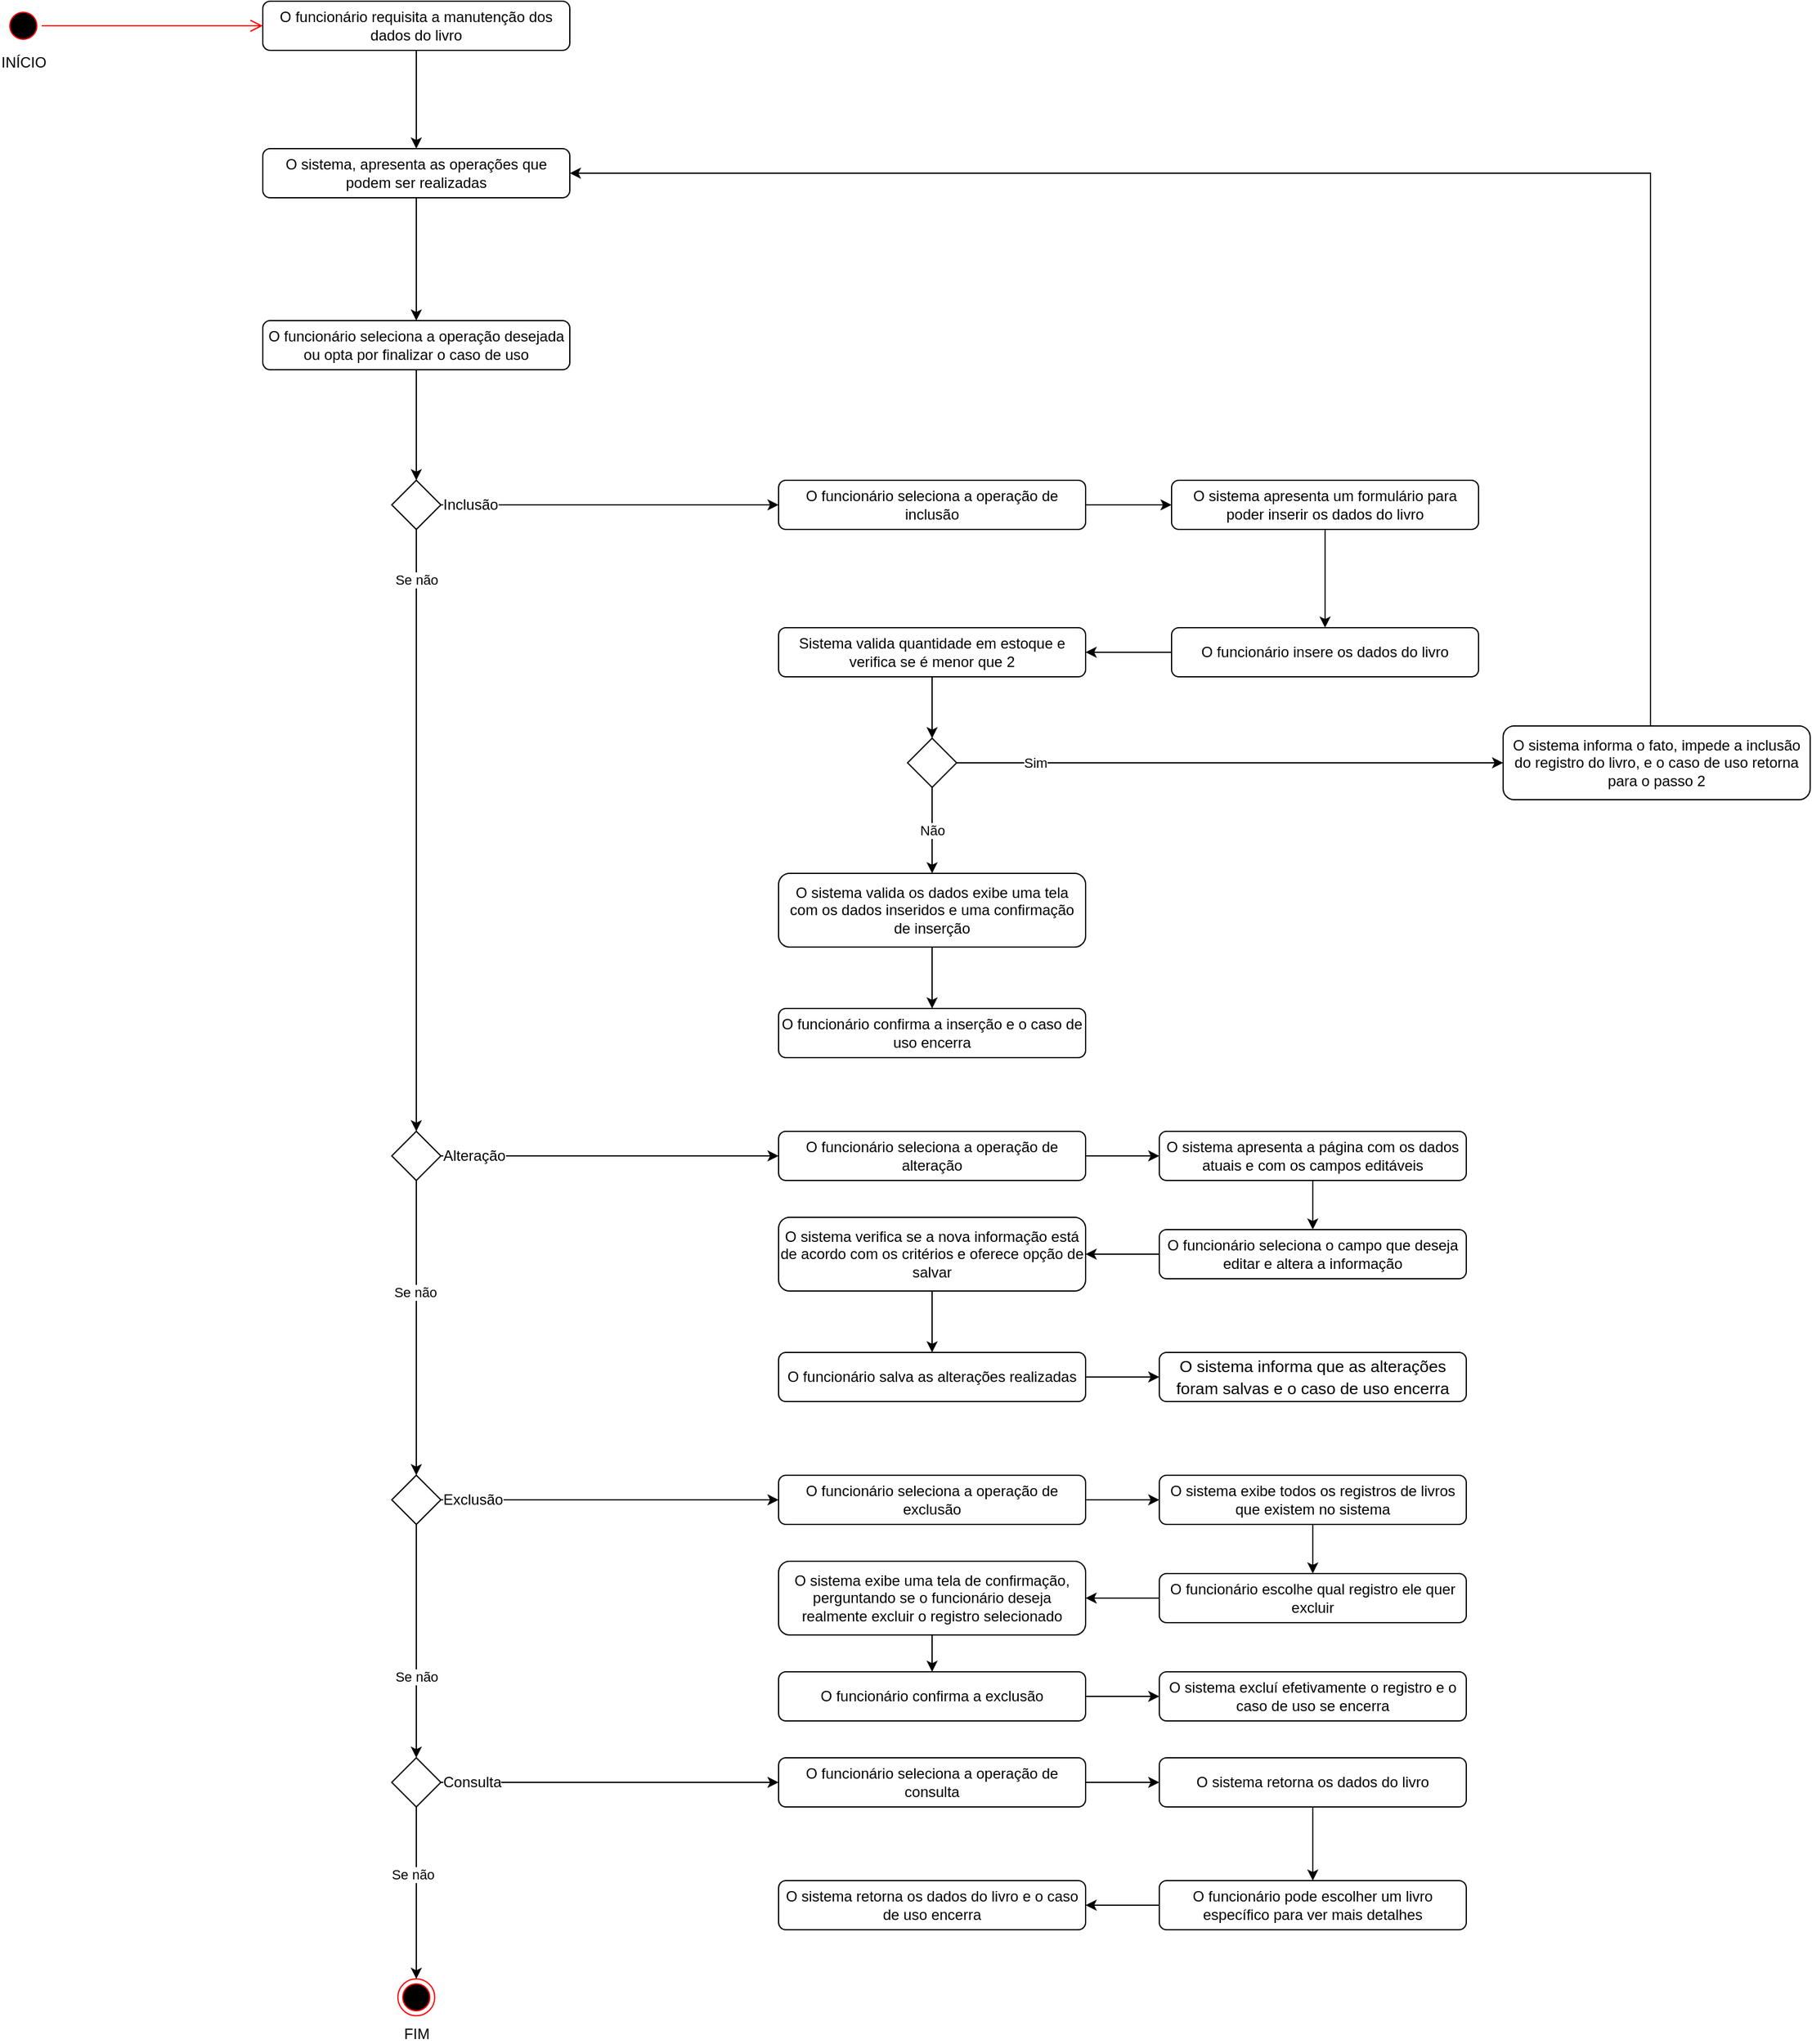 <mxfile version="21.2.1" type="github">
  <diagram name="Página-1" id="4z89tsGptPQQodIInoYD">
    <mxGraphModel dx="6072" dy="795" grid="1" gridSize="10" guides="1" tooltips="1" connect="1" arrows="1" fold="1" page="1" pageScale="1" pageWidth="300" pageHeight="1400" math="0" shadow="0">
      <root>
        <mxCell id="0" />
        <mxCell id="1" parent="0" />
        <mxCell id="QMWMNx0dkZ8oT64IAFHo-1" value="INÍCIO" style="ellipse;html=1;shape=startState;fillColor=#000000;strokeColor=#ff0000;labelPosition=center;verticalLabelPosition=bottom;align=center;verticalAlign=middle;" parent="1" vertex="1">
          <mxGeometry x="-4400" y="45" width="30" height="30" as="geometry" />
        </mxCell>
        <mxCell id="QMWMNx0dkZ8oT64IAFHo-2" value="" style="edgeStyle=orthogonalEdgeStyle;html=1;verticalAlign=middle;endArrow=open;endSize=8;strokeColor=#ff0000;rounded=0;entryX=0;entryY=0.5;entryDx=0;entryDy=0;align=center;" parent="1" source="QMWMNx0dkZ8oT64IAFHo-1" target="QMWMNx0dkZ8oT64IAFHo-6" edge="1">
          <mxGeometry relative="1" as="geometry">
            <mxPoint x="-4354" y="155" as="targetPoint" />
          </mxGeometry>
        </mxCell>
        <mxCell id="XqJy5FtLw2MlF9qePq-H-62" value="" style="edgeStyle=orthogonalEdgeStyle;rounded=0;orthogonalLoop=1;jettySize=auto;html=1;verticalAlign=middle;align=center;" parent="1" source="QMWMNx0dkZ8oT64IAFHo-6" target="XqJy5FtLw2MlF9qePq-H-61" edge="1">
          <mxGeometry relative="1" as="geometry" />
        </mxCell>
        <mxCell id="QMWMNx0dkZ8oT64IAFHo-6" value="O funcionário requisita a manutenção dos dados do livro" style="rounded=1;whiteSpace=wrap;html=1;verticalAlign=middle;align=center;" parent="1" vertex="1">
          <mxGeometry x="-4190" y="40" width="250" height="40" as="geometry" />
        </mxCell>
        <mxCell id="WaPwTOEv9a5wO2OzgBdM-6" value="" style="edgeStyle=orthogonalEdgeStyle;rounded=0;orthogonalLoop=1;jettySize=auto;html=1;" parent="1" source="QMWMNx0dkZ8oT64IAFHo-7" target="WaPwTOEv9a5wO2OzgBdM-9" edge="1">
          <mxGeometry relative="1" as="geometry">
            <mxPoint x="-4064" y="390" as="targetPoint" />
          </mxGeometry>
        </mxCell>
        <mxCell id="QMWMNx0dkZ8oT64IAFHo-7" value="O funcionário seleciona a operação desejada ou opta por finalizar o caso de uso" style="rounded=1;whiteSpace=wrap;html=1;verticalAlign=middle;align=center;" parent="1" vertex="1">
          <mxGeometry x="-4190" y="300" width="250" height="40" as="geometry" />
        </mxCell>
        <mxCell id="XqJy5FtLw2MlF9qePq-H-10" value="&lt;div&gt;FIM&lt;/div&gt;" style="ellipse;html=1;shape=endState;fillColor=#000000;strokeColor=#ff0000;align=center;verticalAlign=middle;labelPosition=center;verticalLabelPosition=bottom;" parent="1" vertex="1">
          <mxGeometry x="-4080" y="1650" width="30" height="30" as="geometry" />
        </mxCell>
        <mxCell id="jQgZSz52BUAX0XVgqDSo-1" style="edgeStyle=orthogonalEdgeStyle;rounded=0;orthogonalLoop=1;jettySize=auto;html=1;verticalAlign=middle;align=center;" parent="1" source="XqJy5FtLw2MlF9qePq-H-61" target="QMWMNx0dkZ8oT64IAFHo-7" edge="1">
          <mxGeometry relative="1" as="geometry" />
        </mxCell>
        <mxCell id="XqJy5FtLw2MlF9qePq-H-61" value="&lt;div&gt;O sistema, apresenta as operações que podem ser realizadas&lt;/div&gt;" style="rounded=1;whiteSpace=wrap;html=1;verticalAlign=middle;align=center;" parent="1" vertex="1">
          <mxGeometry x="-4190" y="160" width="250" height="40" as="geometry" />
        </mxCell>
        <mxCell id="WaPwTOEv9a5wO2OzgBdM-23" style="edgeStyle=orthogonalEdgeStyle;rounded=0;orthogonalLoop=1;jettySize=auto;html=1;" parent="1" source="XqJy5FtLw2MlF9qePq-H-68" target="-YIbKwoVMx-tm1696TCW-7" edge="1">
          <mxGeometry relative="1" as="geometry" />
        </mxCell>
        <mxCell id="XqJy5FtLw2MlF9qePq-H-68" value="O funcionário seleciona a operação de inclusão" style="rounded=1;whiteSpace=wrap;html=1;verticalAlign=middle;align=center;" parent="1" vertex="1">
          <mxGeometry x="-3770" y="430" width="250" height="40" as="geometry" />
        </mxCell>
        <mxCell id="WaPwTOEv9a5wO2OzgBdM-24" style="edgeStyle=orthogonalEdgeStyle;rounded=0;orthogonalLoop=1;jettySize=auto;html=1;" parent="1" source="-YIbKwoVMx-tm1696TCW-7" target="-YIbKwoVMx-tm1696TCW-9" edge="1">
          <mxGeometry relative="1" as="geometry" />
        </mxCell>
        <mxCell id="-YIbKwoVMx-tm1696TCW-7" value="O sistema apresenta um formulário para poder inserir os dados do livro " style="rounded=1;whiteSpace=wrap;html=1;verticalAlign=middle;align=center;" parent="1" vertex="1">
          <mxGeometry x="-3450" y="430" width="250" height="40" as="geometry" />
        </mxCell>
        <mxCell id="WaPwTOEv9a5wO2OzgBdM-25" style="edgeStyle=orthogonalEdgeStyle;rounded=0;orthogonalLoop=1;jettySize=auto;html=1;entryX=1;entryY=0.5;entryDx=0;entryDy=0;" parent="1" source="-YIbKwoVMx-tm1696TCW-9" target="jQgZSz52BUAX0XVgqDSo-54" edge="1">
          <mxGeometry relative="1" as="geometry" />
        </mxCell>
        <mxCell id="-YIbKwoVMx-tm1696TCW-9" value="O funcionário insere os dados do livro" style="rounded=1;whiteSpace=wrap;html=1;verticalAlign=middle;align=center;" parent="1" vertex="1">
          <mxGeometry x="-3450" y="550" width="250" height="40" as="geometry" />
        </mxCell>
        <mxCell id="-YIbKwoVMx-tm1696TCW-14" value="" style="edgeStyle=orthogonalEdgeStyle;rounded=0;orthogonalLoop=1;jettySize=auto;html=1;verticalAlign=middle;align=center;" parent="1" source="-YIbKwoVMx-tm1696TCW-11" target="-YIbKwoVMx-tm1696TCW-13" edge="1">
          <mxGeometry relative="1" as="geometry" />
        </mxCell>
        <mxCell id="-YIbKwoVMx-tm1696TCW-11" value="O sistema valida os dados exibe uma tela com os dados inseridos e uma confirmação de inserção" style="rounded=1;whiteSpace=wrap;html=1;verticalAlign=middle;align=center;" parent="1" vertex="1">
          <mxGeometry x="-3770" y="750" width="250" height="60" as="geometry" />
        </mxCell>
        <mxCell id="-YIbKwoVMx-tm1696TCW-13" value="O funcionário confirma a inserção e o caso de uso encerra" style="rounded=1;whiteSpace=wrap;html=1;verticalAlign=middle;align=center;" parent="1" vertex="1">
          <mxGeometry x="-3770" y="860" width="250" height="40" as="geometry" />
        </mxCell>
        <mxCell id="WaPwTOEv9a5wO2OzgBdM-20" style="edgeStyle=orthogonalEdgeStyle;rounded=0;orthogonalLoop=1;jettySize=auto;html=1;" parent="1" source="jQgZSz52BUAX0XVgqDSo-3" target="jQgZSz52BUAX0XVgqDSo-7" edge="1">
          <mxGeometry relative="1" as="geometry" />
        </mxCell>
        <mxCell id="WaPwTOEv9a5wO2OzgBdM-22" style="edgeStyle=orthogonalEdgeStyle;rounded=0;orthogonalLoop=1;jettySize=auto;html=1;" parent="1" source="jQgZSz52BUAX0XVgqDSo-3" target="WaPwTOEv9a5wO2OzgBdM-21" edge="1">
          <mxGeometry relative="1" as="geometry" />
        </mxCell>
        <mxCell id="WaPwTOEv9a5wO2OzgBdM-84" value="Se não" style="edgeLabel;html=1;align=center;verticalAlign=middle;resizable=0;points=[];" parent="WaPwTOEv9a5wO2OzgBdM-22" vertex="1" connectable="0">
          <mxGeometry x="-0.242" y="-1" relative="1" as="geometry">
            <mxPoint as="offset" />
          </mxGeometry>
        </mxCell>
        <mxCell id="jQgZSz52BUAX0XVgqDSo-3" value="Alteração" style="rhombus;whiteSpace=wrap;html=1;labelPosition=right;verticalLabelPosition=middle;align=left;verticalAlign=middle;labelBackgroundColor=default;" parent="1" vertex="1">
          <mxGeometry x="-4085" y="960" width="40" height="40" as="geometry" />
        </mxCell>
        <mxCell id="WaPwTOEv9a5wO2OzgBdM-36" style="edgeStyle=orthogonalEdgeStyle;rounded=0;orthogonalLoop=1;jettySize=auto;html=1;" parent="1" source="jQgZSz52BUAX0XVgqDSo-7" target="jQgZSz52BUAX0XVgqDSo-10" edge="1">
          <mxGeometry relative="1" as="geometry" />
        </mxCell>
        <mxCell id="jQgZSz52BUAX0XVgqDSo-7" value="O funcionário seleciona a operação de alteração" style="rounded=1;whiteSpace=wrap;html=1;verticalAlign=middle;align=center;" parent="1" vertex="1">
          <mxGeometry x="-3770" y="960" width="250" height="40" as="geometry" />
        </mxCell>
        <mxCell id="WaPwTOEv9a5wO2OzgBdM-37" style="edgeStyle=orthogonalEdgeStyle;rounded=0;orthogonalLoop=1;jettySize=auto;html=1;" parent="1" source="jQgZSz52BUAX0XVgqDSo-10" target="jQgZSz52BUAX0XVgqDSo-12" edge="1">
          <mxGeometry relative="1" as="geometry" />
        </mxCell>
        <mxCell id="jQgZSz52BUAX0XVgqDSo-10" value="O sistema apresenta a página com os dados atuais e com os campos editáveis" style="rounded=1;whiteSpace=wrap;html=1;verticalAlign=middle;align=center;" parent="1" vertex="1">
          <mxGeometry x="-3460" y="960" width="250" height="40" as="geometry" />
        </mxCell>
        <mxCell id="WaPwTOEv9a5wO2OzgBdM-38" style="edgeStyle=orthogonalEdgeStyle;rounded=0;orthogonalLoop=1;jettySize=auto;html=1;" parent="1" source="jQgZSz52BUAX0XVgqDSo-12" target="jQgZSz52BUAX0XVgqDSo-14" edge="1">
          <mxGeometry relative="1" as="geometry" />
        </mxCell>
        <mxCell id="jQgZSz52BUAX0XVgqDSo-12" value="O funcionário seleciona o campo que deseja editar e altera a informação" style="rounded=1;whiteSpace=wrap;html=1;verticalAlign=middle;align=center;" parent="1" vertex="1">
          <mxGeometry x="-3460" y="1040" width="250" height="40" as="geometry" />
        </mxCell>
        <mxCell id="WaPwTOEv9a5wO2OzgBdM-39" style="edgeStyle=orthogonalEdgeStyle;rounded=0;orthogonalLoop=1;jettySize=auto;html=1;entryX=0.5;entryY=0;entryDx=0;entryDy=0;" parent="1" source="jQgZSz52BUAX0XVgqDSo-14" target="jQgZSz52BUAX0XVgqDSo-16" edge="1">
          <mxGeometry relative="1" as="geometry" />
        </mxCell>
        <mxCell id="jQgZSz52BUAX0XVgqDSo-14" value="O sistema verifica se a nova informação está de acordo com os critérios e oferece opção de salvar" style="rounded=1;whiteSpace=wrap;html=1;verticalAlign=middle;align=center;" parent="1" vertex="1">
          <mxGeometry x="-3770" y="1030" width="250" height="60" as="geometry" />
        </mxCell>
        <mxCell id="WaPwTOEv9a5wO2OzgBdM-40" style="edgeStyle=orthogonalEdgeStyle;rounded=0;orthogonalLoop=1;jettySize=auto;html=1;" parent="1" source="jQgZSz52BUAX0XVgqDSo-16" target="jQgZSz52BUAX0XVgqDSo-18" edge="1">
          <mxGeometry relative="1" as="geometry" />
        </mxCell>
        <mxCell id="jQgZSz52BUAX0XVgqDSo-16" value="O funcionário salva as alterações realizadas" style="whiteSpace=wrap;html=1;rounded=1;verticalAlign=middle;align=center;" parent="1" vertex="1">
          <mxGeometry x="-3770" y="1140" width="250" height="40" as="geometry" />
        </mxCell>
        <mxCell id="jQgZSz52BUAX0XVgqDSo-18" value="&lt;span class=&quot;TextRun SCXW80983884 BCX2&quot; style=&quot;font-size: 10pt; line-height: 17.267px; font-family: Arial, &amp;quot;Arial_EmbeddedFont&amp;quot;, &amp;quot;Arial_MSFontService&amp;quot;, sans-serif;&quot; data-contrast=&quot;auto&quot; lang=&quot;PT-BR&quot;&gt;&lt;span class=&quot;NormalTextRun SCXW80983884 BCX2&quot;&gt;O sistema informa que as alterações foram salvas e &lt;/span&gt;&lt;span class=&quot;NormalTextRun SCXW80983884 BCX2&quot;&gt;o caso de uso encerra&lt;/span&gt;&lt;/span&gt;" style="rounded=1;whiteSpace=wrap;html=1;verticalAlign=middle;align=center;" parent="1" vertex="1">
          <mxGeometry x="-3460" y="1140" width="250" height="40" as="geometry" />
        </mxCell>
        <mxCell id="WaPwTOEv9a5wO2OzgBdM-43" style="edgeStyle=orthogonalEdgeStyle;rounded=0;orthogonalLoop=1;jettySize=auto;html=1;" parent="1" source="jQgZSz52BUAX0XVgqDSo-24" target="jQgZSz52BUAX0XVgqDSo-26" edge="1">
          <mxGeometry relative="1" as="geometry" />
        </mxCell>
        <mxCell id="jQgZSz52BUAX0XVgqDSo-24" value="O funcionário seleciona a operação de exclusão" style="rounded=1;whiteSpace=wrap;html=1;verticalAlign=middle;labelBackgroundColor=default;align=center;" parent="1" vertex="1">
          <mxGeometry x="-3770" y="1240" width="250" height="40" as="geometry" />
        </mxCell>
        <mxCell id="WaPwTOEv9a5wO2OzgBdM-44" style="edgeStyle=orthogonalEdgeStyle;rounded=0;orthogonalLoop=1;jettySize=auto;html=1;entryX=0.5;entryY=0;entryDx=0;entryDy=0;" parent="1" source="jQgZSz52BUAX0XVgqDSo-26" target="jQgZSz52BUAX0XVgqDSo-28" edge="1">
          <mxGeometry relative="1" as="geometry" />
        </mxCell>
        <mxCell id="jQgZSz52BUAX0XVgqDSo-26" value="O sistema exibe todos os registros de livros que existem no sistema" style="rounded=1;whiteSpace=wrap;html=1;verticalAlign=middle;labelBackgroundColor=default;align=center;" parent="1" vertex="1">
          <mxGeometry x="-3460" y="1240" width="250" height="40" as="geometry" />
        </mxCell>
        <mxCell id="WaPwTOEv9a5wO2OzgBdM-45" style="edgeStyle=orthogonalEdgeStyle;rounded=0;orthogonalLoop=1;jettySize=auto;html=1;" parent="1" source="jQgZSz52BUAX0XVgqDSo-28" target="jQgZSz52BUAX0XVgqDSo-30" edge="1">
          <mxGeometry relative="1" as="geometry" />
        </mxCell>
        <mxCell id="jQgZSz52BUAX0XVgqDSo-28" value="O funcionário escolhe qual registro ele quer excluir" style="whiteSpace=wrap;html=1;verticalAlign=middle;rounded=1;labelBackgroundColor=default;align=center;" parent="1" vertex="1">
          <mxGeometry x="-3460" y="1320" width="250" height="40" as="geometry" />
        </mxCell>
        <mxCell id="WaPwTOEv9a5wO2OzgBdM-46" style="edgeStyle=orthogonalEdgeStyle;rounded=0;orthogonalLoop=1;jettySize=auto;html=1;" parent="1" source="jQgZSz52BUAX0XVgqDSo-30" target="jQgZSz52BUAX0XVgqDSo-32" edge="1">
          <mxGeometry relative="1" as="geometry" />
        </mxCell>
        <mxCell id="jQgZSz52BUAX0XVgqDSo-30" value="O sistema exibe uma tela de confirmação, perguntando se o funcionário deseja realmente excluir o registro selecionado" style="whiteSpace=wrap;html=1;verticalAlign=middle;rounded=1;labelBackgroundColor=default;align=center;" parent="1" vertex="1">
          <mxGeometry x="-3770" y="1310" width="250" height="60" as="geometry" />
        </mxCell>
        <mxCell id="jQgZSz52BUAX0XVgqDSo-35" value="" style="edgeStyle=orthogonalEdgeStyle;rounded=0;orthogonalLoop=1;jettySize=auto;html=1;" parent="1" source="jQgZSz52BUAX0XVgqDSo-32" target="jQgZSz52BUAX0XVgqDSo-34" edge="1">
          <mxGeometry relative="1" as="geometry" />
        </mxCell>
        <mxCell id="jQgZSz52BUAX0XVgqDSo-32" value="O funcionário confirma a exclusão" style="whiteSpace=wrap;html=1;rounded=1;labelBackgroundColor=default;" parent="1" vertex="1">
          <mxGeometry x="-3770" y="1400" width="250" height="40" as="geometry" />
        </mxCell>
        <mxCell id="jQgZSz52BUAX0XVgqDSo-34" value="O sistema excluí efetivamente o registro e o caso de uso se encerra" style="whiteSpace=wrap;html=1;rounded=1;labelBackgroundColor=default;" parent="1" vertex="1">
          <mxGeometry x="-3460" y="1400" width="250" height="40" as="geometry" />
        </mxCell>
        <mxCell id="WaPwTOEv9a5wO2OzgBdM-48" style="edgeStyle=orthogonalEdgeStyle;rounded=0;orthogonalLoop=1;jettySize=auto;html=1;" parent="1" source="jQgZSz52BUAX0XVgqDSo-40" target="jQgZSz52BUAX0XVgqDSo-42" edge="1">
          <mxGeometry relative="1" as="geometry" />
        </mxCell>
        <mxCell id="WaPwTOEv9a5wO2OzgBdM-81" style="edgeStyle=orthogonalEdgeStyle;rounded=0;orthogonalLoop=1;jettySize=auto;html=1;" parent="1" source="jQgZSz52BUAX0XVgqDSo-40" target="XqJy5FtLw2MlF9qePq-H-10" edge="1">
          <mxGeometry relative="1" as="geometry" />
        </mxCell>
        <mxCell id="WaPwTOEv9a5wO2OzgBdM-82" value="Se não" style="edgeLabel;html=1;align=center;verticalAlign=middle;resizable=0;points=[];" parent="WaPwTOEv9a5wO2OzgBdM-81" vertex="1" connectable="0">
          <mxGeometry x="-0.214" y="-3" relative="1" as="geometry">
            <mxPoint as="offset" />
          </mxGeometry>
        </mxCell>
        <mxCell id="jQgZSz52BUAX0XVgqDSo-40" value="Consulta" style="rhombus;whiteSpace=wrap;html=1;labelPosition=right;verticalLabelPosition=middle;align=left;verticalAlign=middle;labelBackgroundColor=default;" parent="1" vertex="1">
          <mxGeometry x="-4085" y="1470" width="40" height="40" as="geometry" />
        </mxCell>
        <mxCell id="WaPwTOEv9a5wO2OzgBdM-78" style="edgeStyle=orthogonalEdgeStyle;rounded=0;orthogonalLoop=1;jettySize=auto;html=1;" parent="1" source="jQgZSz52BUAX0XVgqDSo-42" target="jQgZSz52BUAX0XVgqDSo-44" edge="1">
          <mxGeometry relative="1" as="geometry" />
        </mxCell>
        <mxCell id="jQgZSz52BUAX0XVgqDSo-42" value="O funcionário seleciona a operação de consulta" style="rounded=1;whiteSpace=wrap;html=1;labelBackgroundColor=default;" parent="1" vertex="1">
          <mxGeometry x="-3770" y="1470" width="250" height="40" as="geometry" />
        </mxCell>
        <mxCell id="WaPwTOEv9a5wO2OzgBdM-79" style="edgeStyle=orthogonalEdgeStyle;rounded=0;orthogonalLoop=1;jettySize=auto;html=1;" parent="1" source="jQgZSz52BUAX0XVgqDSo-44" target="jQgZSz52BUAX0XVgqDSo-46" edge="1">
          <mxGeometry relative="1" as="geometry" />
        </mxCell>
        <mxCell id="jQgZSz52BUAX0XVgqDSo-44" value="O sistema retorna os dados do livro" style="whiteSpace=wrap;html=1;rounded=1;labelBackgroundColor=default;" parent="1" vertex="1">
          <mxGeometry x="-3460" y="1470" width="250" height="40" as="geometry" />
        </mxCell>
        <mxCell id="WaPwTOEv9a5wO2OzgBdM-80" style="edgeStyle=orthogonalEdgeStyle;rounded=0;orthogonalLoop=1;jettySize=auto;html=1;" parent="1" source="jQgZSz52BUAX0XVgqDSo-46" target="jQgZSz52BUAX0XVgqDSo-48" edge="1">
          <mxGeometry relative="1" as="geometry" />
        </mxCell>
        <mxCell id="jQgZSz52BUAX0XVgqDSo-46" value="O funcionário pode escolher um livro específico para ver mais detalhes" style="whiteSpace=wrap;html=1;rounded=1;labelBackgroundColor=default;" parent="1" vertex="1">
          <mxGeometry x="-3460" y="1570" width="250" height="40" as="geometry" />
        </mxCell>
        <mxCell id="jQgZSz52BUAX0XVgqDSo-48" value="O sistema retorna os dados do livro e o caso de uso encerra" style="whiteSpace=wrap;html=1;rounded=1;labelBackgroundColor=default;fontSize=12;" parent="1" vertex="1">
          <mxGeometry x="-3770" y="1570" width="250" height="40" as="geometry" />
        </mxCell>
        <mxCell id="WaPwTOEv9a5wO2OzgBdM-31" value="Sim" style="edgeStyle=orthogonalEdgeStyle;rounded=0;orthogonalLoop=1;jettySize=auto;html=1;" parent="1" source="jQgZSz52BUAX0XVgqDSo-53" target="jQgZSz52BUAX0XVgqDSo-57" edge="1">
          <mxGeometry x="-0.714" relative="1" as="geometry">
            <mxPoint as="offset" />
          </mxGeometry>
        </mxCell>
        <mxCell id="WaPwTOEv9a5wO2OzgBdM-32" value="Não" style="edgeStyle=orthogonalEdgeStyle;rounded=0;orthogonalLoop=1;jettySize=auto;html=1;" parent="1" source="jQgZSz52BUAX0XVgqDSo-53" target="-YIbKwoVMx-tm1696TCW-11" edge="1">
          <mxGeometry relative="1" as="geometry" />
        </mxCell>
        <mxCell id="jQgZSz52BUAX0XVgqDSo-53" value="" style="rhombus;whiteSpace=wrap;html=1;labelPosition=right;verticalLabelPosition=middle;align=left;verticalAlign=middle;labelBackgroundColor=default;" parent="1" vertex="1">
          <mxGeometry x="-3665" y="640" width="40" height="40" as="geometry" />
        </mxCell>
        <mxCell id="WaPwTOEv9a5wO2OzgBdM-28" style="edgeStyle=orthogonalEdgeStyle;rounded=0;orthogonalLoop=1;jettySize=auto;html=1;" parent="1" source="jQgZSz52BUAX0XVgqDSo-54" target="jQgZSz52BUAX0XVgqDSo-53" edge="1">
          <mxGeometry relative="1" as="geometry" />
        </mxCell>
        <mxCell id="jQgZSz52BUAX0XVgqDSo-54" value="Sistema valida quantidade em estoque e verifica se é menor que 2" style="whiteSpace=wrap;html=1;rounded=1;" parent="1" vertex="1">
          <mxGeometry x="-3770" y="550" width="250" height="40" as="geometry" />
        </mxCell>
        <mxCell id="WaPwTOEv9a5wO2OzgBdM-34" style="edgeStyle=orthogonalEdgeStyle;rounded=0;orthogonalLoop=1;jettySize=auto;html=1;entryX=1;entryY=0.5;entryDx=0;entryDy=0;" parent="1" source="jQgZSz52BUAX0XVgqDSo-57" target="XqJy5FtLw2MlF9qePq-H-61" edge="1">
          <mxGeometry relative="1" as="geometry">
            <Array as="points">
              <mxPoint x="-3060" y="180" />
            </Array>
          </mxGeometry>
        </mxCell>
        <mxCell id="jQgZSz52BUAX0XVgqDSo-57" value="O sistema informa o fato, impede a inclusão do registro do livro, e o caso de uso retorna para o passo 2" style="rounded=1;whiteSpace=wrap;html=1;labelBackgroundColor=default;" parent="1" vertex="1">
          <mxGeometry x="-3180" y="630" width="250" height="60" as="geometry" />
        </mxCell>
        <mxCell id="WaPwTOEv9a5wO2OzgBdM-11" style="edgeStyle=orthogonalEdgeStyle;rounded=0;orthogonalLoop=1;jettySize=auto;html=1;" parent="1" source="WaPwTOEv9a5wO2OzgBdM-9" target="XqJy5FtLw2MlF9qePq-H-68" edge="1">
          <mxGeometry relative="1" as="geometry" />
        </mxCell>
        <mxCell id="WaPwTOEv9a5wO2OzgBdM-17" value="Se não" style="edgeStyle=orthogonalEdgeStyle;rounded=0;orthogonalLoop=1;jettySize=auto;html=1;" parent="1" source="WaPwTOEv9a5wO2OzgBdM-9" target="jQgZSz52BUAX0XVgqDSo-3" edge="1">
          <mxGeometry x="-0.833" relative="1" as="geometry">
            <mxPoint as="offset" />
          </mxGeometry>
        </mxCell>
        <mxCell id="WaPwTOEv9a5wO2OzgBdM-9" value="Inclusão" style="rhombus;whiteSpace=wrap;html=1;labelPosition=right;verticalLabelPosition=middle;align=left;verticalAlign=middle;labelBackgroundColor=default;" parent="1" vertex="1">
          <mxGeometry x="-4085" y="430" width="40" height="40" as="geometry" />
        </mxCell>
        <mxCell id="WaPwTOEv9a5wO2OzgBdM-42" style="edgeStyle=orthogonalEdgeStyle;rounded=0;orthogonalLoop=1;jettySize=auto;html=1;" parent="1" source="WaPwTOEv9a5wO2OzgBdM-21" target="jQgZSz52BUAX0XVgqDSo-24" edge="1">
          <mxGeometry relative="1" as="geometry" />
        </mxCell>
        <mxCell id="WaPwTOEv9a5wO2OzgBdM-47" style="edgeStyle=orthogonalEdgeStyle;rounded=0;orthogonalLoop=1;jettySize=auto;html=1;" parent="1" source="WaPwTOEv9a5wO2OzgBdM-21" target="jQgZSz52BUAX0XVgqDSo-40" edge="1">
          <mxGeometry relative="1" as="geometry" />
        </mxCell>
        <mxCell id="WaPwTOEv9a5wO2OzgBdM-83" value="Se não" style="edgeLabel;html=1;align=center;verticalAlign=middle;resizable=0;points=[];" parent="WaPwTOEv9a5wO2OzgBdM-47" vertex="1" connectable="0">
          <mxGeometry x="0.305" relative="1" as="geometry">
            <mxPoint as="offset" />
          </mxGeometry>
        </mxCell>
        <mxCell id="WaPwTOEv9a5wO2OzgBdM-21" value="Exclusão" style="rhombus;whiteSpace=wrap;html=1;labelPosition=right;verticalLabelPosition=middle;align=left;verticalAlign=middle;labelBackgroundColor=default;" parent="1" vertex="1">
          <mxGeometry x="-4085" y="1240" width="40" height="40" as="geometry" />
        </mxCell>
      </root>
    </mxGraphModel>
  </diagram>
</mxfile>
